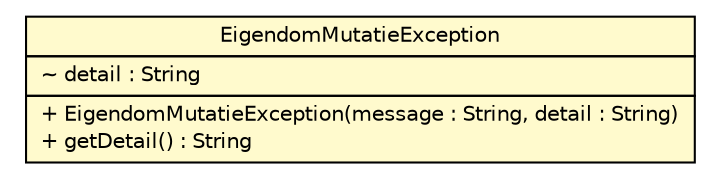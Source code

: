 #!/usr/local/bin/dot
#
# Class diagram 
# Generated by UMLGraph version R5_6-24-gf6e263 (http://www.umlgraph.org/)
#

digraph G {
	edge [fontname="Helvetica",fontsize=10,labelfontname="Helvetica",labelfontsize=10];
	node [fontname="Helvetica",fontsize=10,shape=plaintext];
	nodesep=0.25;
	ranksep=0.5;
	// nl.b3p.brmo.soap.eigendom.EigendomMutatieException
	c800 [label=<<table title="nl.b3p.brmo.soap.eigendom.EigendomMutatieException" border="0" cellborder="1" cellspacing="0" cellpadding="2" port="p" bgcolor="lemonChiffon" href="./EigendomMutatieException.html">
		<tr><td><table border="0" cellspacing="0" cellpadding="1">
<tr><td align="center" balign="center"> EigendomMutatieException </td></tr>
		</table></td></tr>
		<tr><td><table border="0" cellspacing="0" cellpadding="1">
<tr><td align="left" balign="left"> ~ detail : String </td></tr>
		</table></td></tr>
		<tr><td><table border="0" cellspacing="0" cellpadding="1">
<tr><td align="left" balign="left"> + EigendomMutatieException(message : String, detail : String) </td></tr>
<tr><td align="left" balign="left"> + getDetail() : String </td></tr>
		</table></td></tr>
		</table>>, URL="./EigendomMutatieException.html", fontname="Helvetica", fontcolor="black", fontsize=10.0];
}

